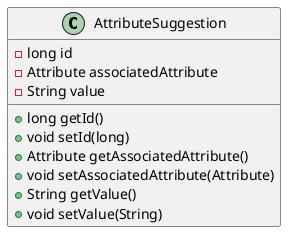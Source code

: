 @startuml
class AttributeSuggestion {
- long id
- Attribute associatedAttribute
- String value
+ long getId()
+ void setId(long)
+ Attribute getAssociatedAttribute()
+ void setAssociatedAttribute(Attribute)
+ String getValue()
+ void setValue(String)
}


@enduml